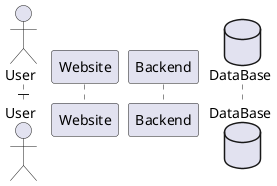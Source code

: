 @@startuml
actor User
participant Website
participant Backend
database DataBase
activate User
@@enduml
